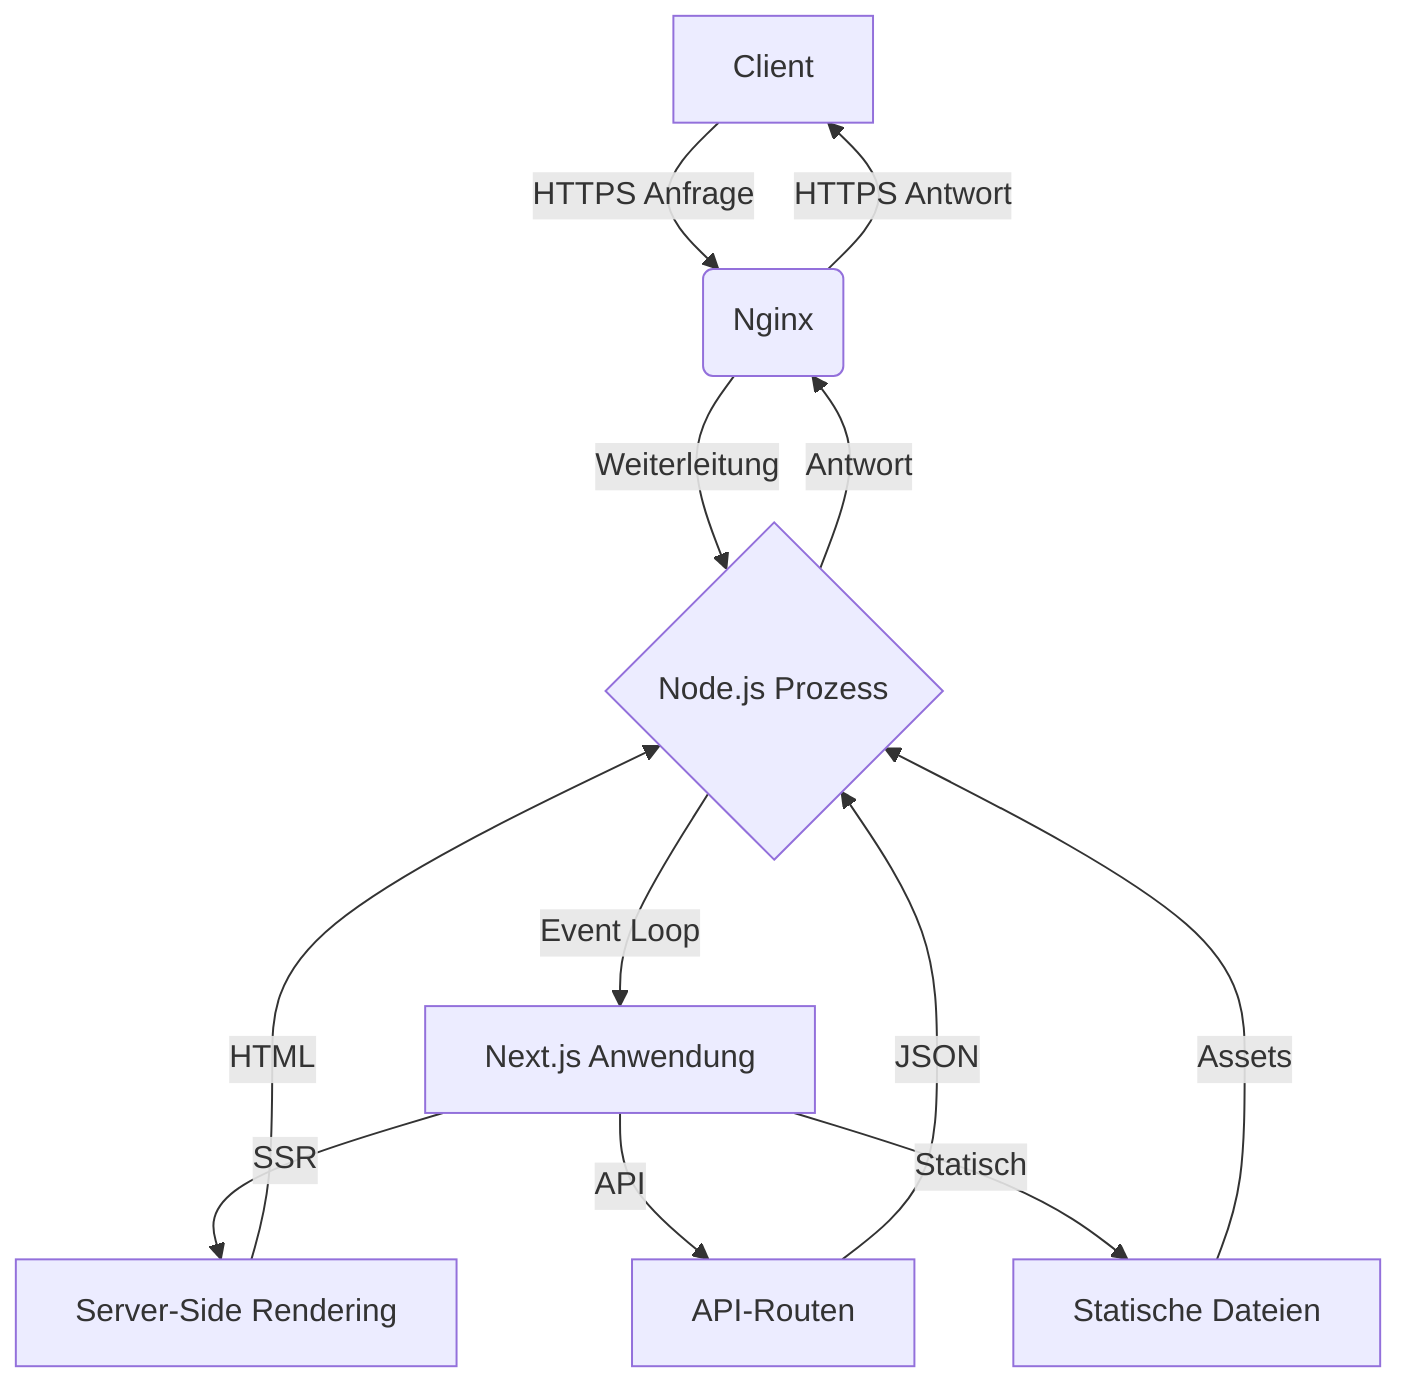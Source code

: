 graph TD
    A[Client] -->|HTTPS Anfrage| B(Nginx)

    B -->|Weiterleitung| C{Node.js Prozess}

    C -->|Event Loop| D[Next.js Anwendung]


    D -->|SSR| E[Server-Side Rendering]

    D -->|API| F[API-Routen]

    D -->|Statisch| G[Statische Dateien]

    E -->|HTML| C
    
    F -->|JSON| C

    G -->|Assets| C
    
    C -->|Antwort| B
    B -->|HTTPS Antwort| A